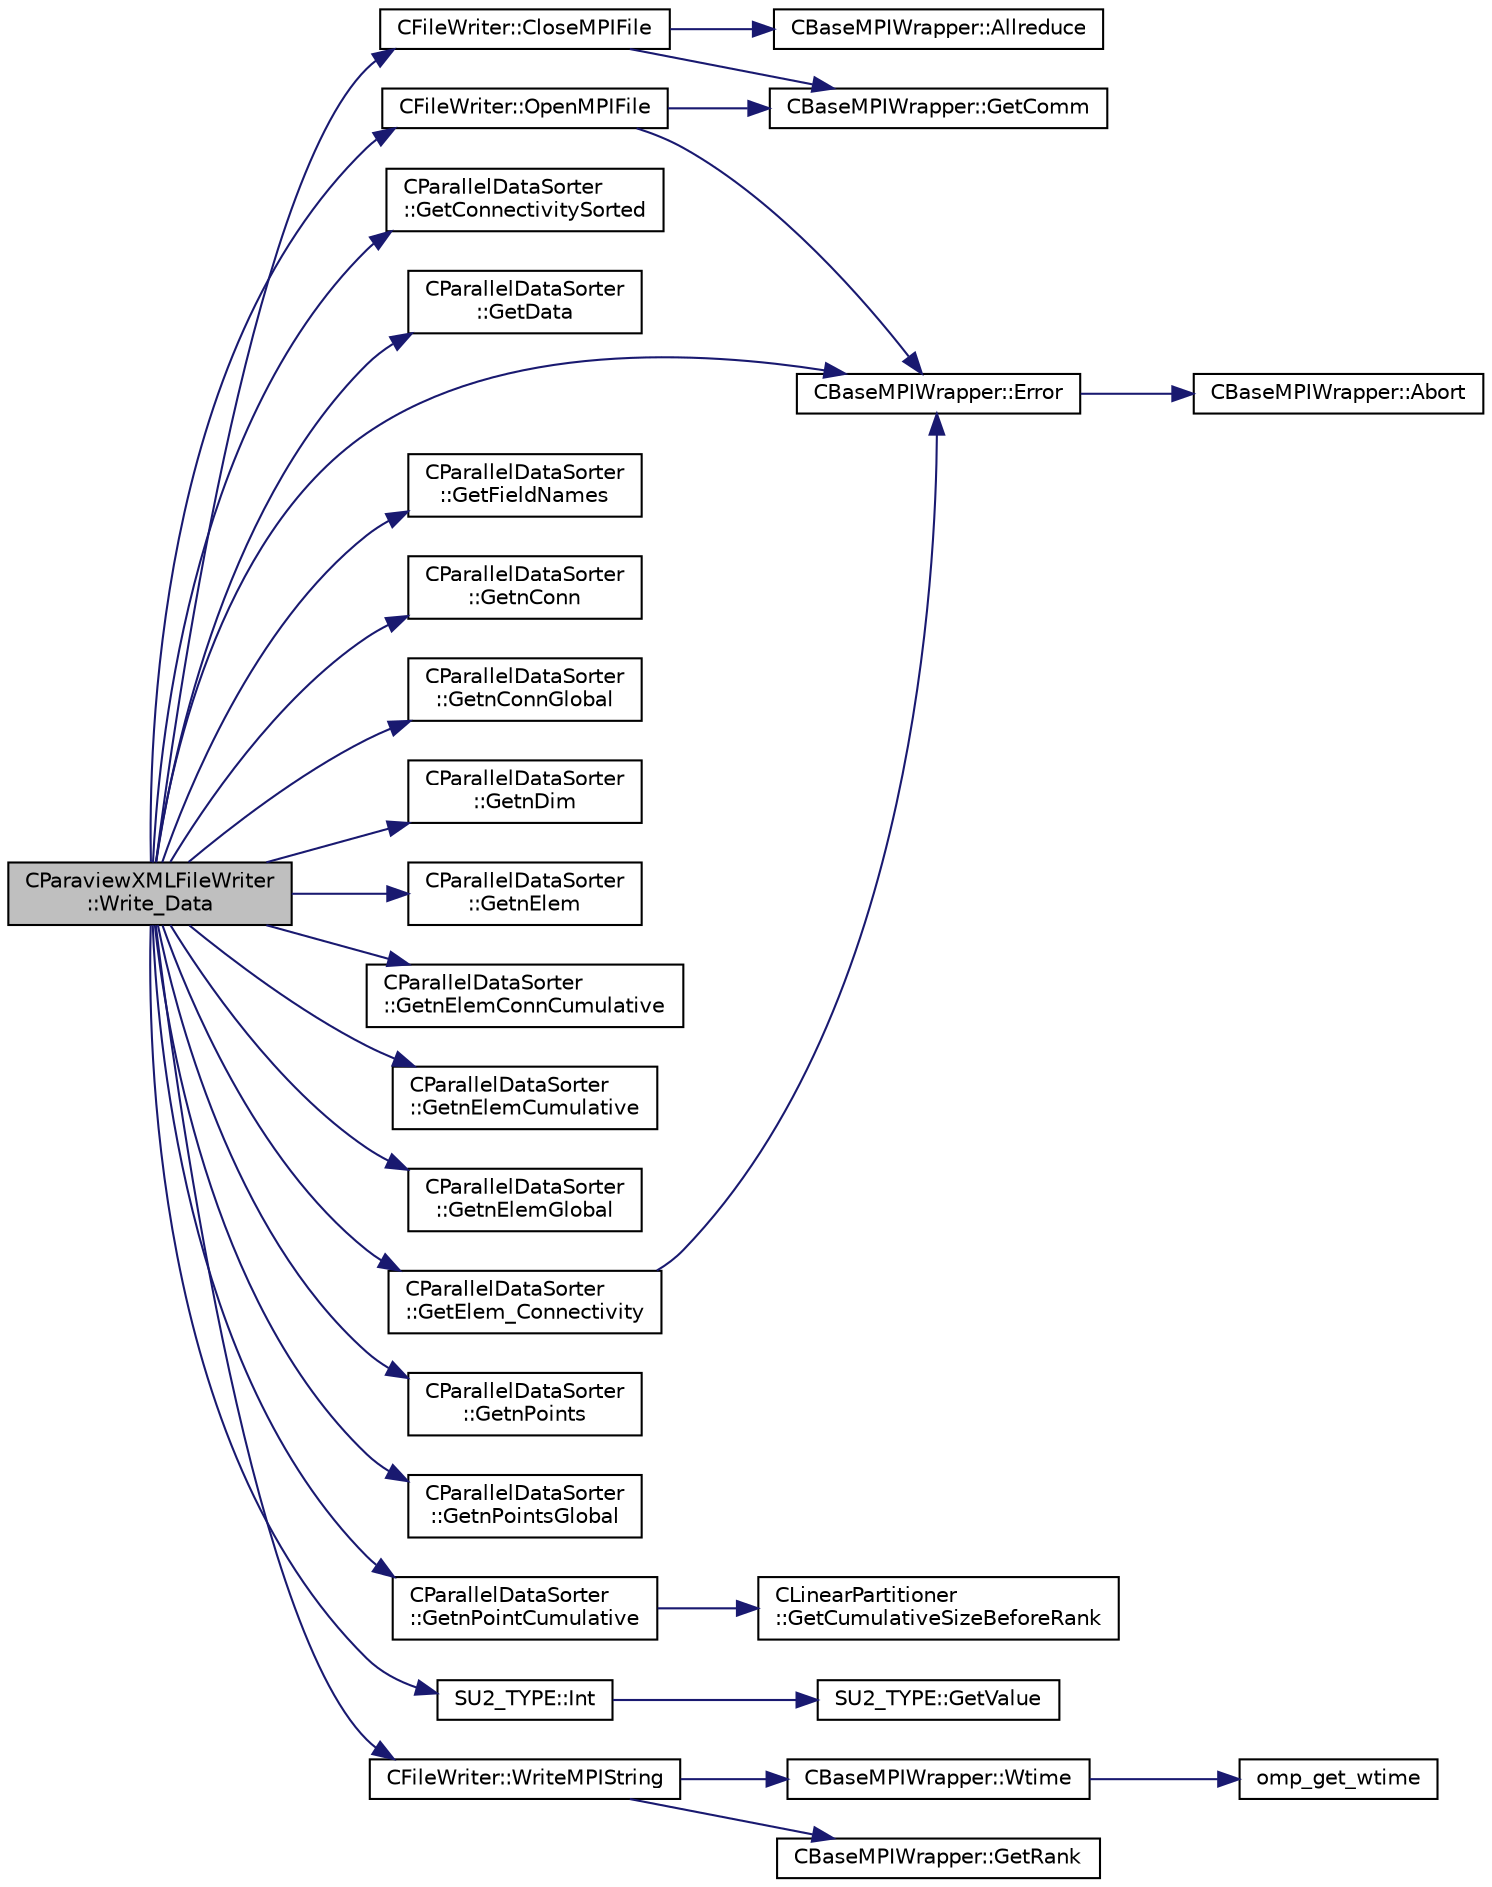 digraph "CParaviewXMLFileWriter::Write_Data"
{
 // LATEX_PDF_SIZE
  edge [fontname="Helvetica",fontsize="10",labelfontname="Helvetica",labelfontsize="10"];
  node [fontname="Helvetica",fontsize="10",shape=record];
  rankdir="LR";
  Node1 [label="CParaviewXMLFileWriter\l::Write_Data",height=0.2,width=0.4,color="black", fillcolor="grey75", style="filled", fontcolor="black",tooltip="Write sorted data to file in paraview binary file format."];
  Node1 -> Node2 [color="midnightblue",fontsize="10",style="solid",fontname="Helvetica"];
  Node2 [label="CFileWriter::CloseMPIFile",height=0.2,width=0.4,color="black", fillcolor="white", style="filled",URL="$classCFileWriter.html#a3a8cc7eb1009dd47fae5db9158382ac2",tooltip="Close a file using MPI I/O."];
  Node2 -> Node3 [color="midnightblue",fontsize="10",style="solid",fontname="Helvetica"];
  Node3 [label="CBaseMPIWrapper::Allreduce",height=0.2,width=0.4,color="black", fillcolor="white", style="filled",URL="$classCBaseMPIWrapper.html#a381d4b3738c09d92ee1ae9f89715b541",tooltip=" "];
  Node2 -> Node4 [color="midnightblue",fontsize="10",style="solid",fontname="Helvetica"];
  Node4 [label="CBaseMPIWrapper::GetComm",height=0.2,width=0.4,color="black", fillcolor="white", style="filled",URL="$classCBaseMPIWrapper.html#a8154391fc3522954802889d81d4ef5da",tooltip=" "];
  Node1 -> Node5 [color="midnightblue",fontsize="10",style="solid",fontname="Helvetica"];
  Node5 [label="CBaseMPIWrapper::Error",height=0.2,width=0.4,color="black", fillcolor="white", style="filled",URL="$classCBaseMPIWrapper.html#a04457c47629bda56704e6a8804833eeb",tooltip=" "];
  Node5 -> Node6 [color="midnightblue",fontsize="10",style="solid",fontname="Helvetica"];
  Node6 [label="CBaseMPIWrapper::Abort",height=0.2,width=0.4,color="black", fillcolor="white", style="filled",URL="$classCBaseMPIWrapper.html#af7297d861dca86b45cf561b6ab642e8f",tooltip=" "];
  Node1 -> Node7 [color="midnightblue",fontsize="10",style="solid",fontname="Helvetica"];
  Node7 [label="CParallelDataSorter\l::GetConnectivitySorted",height=0.2,width=0.4,color="black", fillcolor="white", style="filled",URL="$classCParallelDataSorter.html#acb293e9f0f16e1de47dddf6bca202d15",tooltip="Check whether the current connectivity is sorted (i.e. if SortConnectivity has been called)"];
  Node1 -> Node8 [color="midnightblue",fontsize="10",style="solid",fontname="Helvetica"];
  Node8 [label="CParallelDataSorter\l::GetData",height=0.2,width=0.4,color="black", fillcolor="white", style="filled",URL="$classCParallelDataSorter.html#a78141bec7957f79ae486204acd19699c",tooltip="Get the value of the linear partitioned data. \\input iField - the output field ID...."];
  Node1 -> Node9 [color="midnightblue",fontsize="10",style="solid",fontname="Helvetica"];
  Node9 [label="CParallelDataSorter\l::GetElem_Connectivity",height=0.2,width=0.4,color="black", fillcolor="white", style="filled",URL="$classCParallelDataSorter.html#a80fb9e9e418ab661b6b2b3edd68eedfc",tooltip="Get the connectivity of specific element. \\input type - The type of element, ref GEO_TYPE \\input iEle..."];
  Node9 -> Node5 [color="midnightblue",fontsize="10",style="solid",fontname="Helvetica"];
  Node1 -> Node10 [color="midnightblue",fontsize="10",style="solid",fontname="Helvetica"];
  Node10 [label="CParallelDataSorter\l::GetFieldNames",height=0.2,width=0.4,color="black", fillcolor="white", style="filled",URL="$classCParallelDataSorter.html#a1e7b99cebaee21ae8e4d37472bf477e6",tooltip="Get the vector containing the names of the output fields."];
  Node1 -> Node11 [color="midnightblue",fontsize="10",style="solid",fontname="Helvetica"];
  Node11 [label="CParallelDataSorter\l::GetnConn",height=0.2,width=0.4,color="black", fillcolor="white", style="filled",URL="$classCParallelDataSorter.html#ae7936efdd8848e16af751bdaac009f39",tooltip="Get the local number entries of the connectivity array."];
  Node1 -> Node12 [color="midnightblue",fontsize="10",style="solid",fontname="Helvetica"];
  Node12 [label="CParallelDataSorter\l::GetnConnGlobal",height=0.2,width=0.4,color="black", fillcolor="white", style="filled",URL="$classCParallelDataSorter.html#a36b066e7cf5cdac43ee56b17066e80b6",tooltip="Get the global number entries of the connectivity array."];
  Node1 -> Node13 [color="midnightblue",fontsize="10",style="solid",fontname="Helvetica"];
  Node13 [label="CParallelDataSorter\l::GetnDim",height=0.2,width=0.4,color="black", fillcolor="white", style="filled",URL="$classCParallelDataSorter.html#a7b3c8ffee9275169e0e8d2f4976b22a4",tooltip="Get the spatial dimension."];
  Node1 -> Node14 [color="midnightblue",fontsize="10",style="solid",fontname="Helvetica"];
  Node14 [label="CParallelDataSorter\l::GetnElem",height=0.2,width=0.4,color="black", fillcolor="white", style="filled",URL="$classCParallelDataSorter.html#abd4143238954765e95d9f55c05cff1bd",tooltip="Get the global of elements (accumulated from all ranks and element types)"];
  Node1 -> Node15 [color="midnightblue",fontsize="10",style="solid",fontname="Helvetica"];
  Node15 [label="CParallelDataSorter\l::GetnElemConnCumulative",height=0.2,width=0.4,color="black", fillcolor="white", style="filled",URL="$classCParallelDataSorter.html#ae78029c39a594f764dc80e11f1f7cc3d",tooltip="Get the cumulated number of entries of the connectivity array \\input rank - the processor rank."];
  Node1 -> Node16 [color="midnightblue",fontsize="10",style="solid",fontname="Helvetica"];
  Node16 [label="CParallelDataSorter\l::GetnElemCumulative",height=0.2,width=0.4,color="black", fillcolor="white", style="filled",URL="$classCParallelDataSorter.html#a666a05de704a1e1a2d70cd9bc44e5825",tooltip="Get the cumulated number of elements \\input rank - the processor rank."];
  Node1 -> Node17 [color="midnightblue",fontsize="10",style="solid",fontname="Helvetica"];
  Node17 [label="CParallelDataSorter\l::GetnElemGlobal",height=0.2,width=0.4,color="black", fillcolor="white", style="filled",URL="$classCParallelDataSorter.html#a21d689e5868e35e1362438faab0da6c9",tooltip="Get the global number of elements of a specific type \\input type - The type of element,..."];
  Node1 -> Node18 [color="midnightblue",fontsize="10",style="solid",fontname="Helvetica"];
  Node18 [label="CParallelDataSorter\l::GetnPointCumulative",height=0.2,width=0.4,color="black", fillcolor="white", style="filled",URL="$classCParallelDataSorter.html#a9cd678403c056d0503cdf21a1d19edcb",tooltip="Get the cumulated number of points \\input rank - the processor rank."];
  Node18 -> Node19 [color="midnightblue",fontsize="10",style="solid",fontname="Helvetica"];
  Node19 [label="CLinearPartitioner\l::GetCumulativeSizeBeforeRank",height=0.2,width=0.4,color="black", fillcolor="white", style="filled",URL="$classCLinearPartitioner.html#a08169579b19c212137ac8e4909dafb31",tooltip="Get the cumulative size of all linear partitions before the current rank."];
  Node1 -> Node20 [color="midnightblue",fontsize="10",style="solid",fontname="Helvetica"];
  Node20 [label="CParallelDataSorter\l::GetnPoints",height=0.2,width=0.4,color="black", fillcolor="white", style="filled",URL="$classCParallelDataSorter.html#ad542b0e8ed1e92cfb464ce0e98b3725e",tooltip="Get the number of points the local rank owns."];
  Node1 -> Node21 [color="midnightblue",fontsize="10",style="solid",fontname="Helvetica"];
  Node21 [label="CParallelDataSorter\l::GetnPointsGlobal",height=0.2,width=0.4,color="black", fillcolor="white", style="filled",URL="$classCParallelDataSorter.html#abcde5e65bb1c585e3567f5e20e64e9b6",tooltip="Get the global number of points (accumulated from all ranks)"];
  Node1 -> Node22 [color="midnightblue",fontsize="10",style="solid",fontname="Helvetica"];
  Node22 [label="SU2_TYPE::Int",height=0.2,width=0.4,color="black", fillcolor="white", style="filled",URL="$namespaceSU2__TYPE.html#a6b48817766d8a6486caa2807a52f6bae",tooltip="Casts the primitive value to int (uses GetValue, already implemented for each type)."];
  Node22 -> Node23 [color="midnightblue",fontsize="10",style="solid",fontname="Helvetica"];
  Node23 [label="SU2_TYPE::GetValue",height=0.2,width=0.4,color="black", fillcolor="white", style="filled",URL="$namespaceSU2__TYPE.html#adf52a59d6f4e578f7915ec9abbf7cb22",tooltip="Get the (primitive) value of the datatype (needs to be specialized for active types)."];
  Node1 -> Node24 [color="midnightblue",fontsize="10",style="solid",fontname="Helvetica"];
  Node24 [label="CFileWriter::OpenMPIFile",height=0.2,width=0.4,color="black", fillcolor="white", style="filled",URL="$classCFileWriter.html#ad136b75ac15f1fd42af708e85d5a8acf",tooltip="Open a file to write using MPI I/O. Already existing file is deleted."];
  Node24 -> Node5 [color="midnightblue",fontsize="10",style="solid",fontname="Helvetica"];
  Node24 -> Node4 [color="midnightblue",fontsize="10",style="solid",fontname="Helvetica"];
  Node1 -> Node25 [color="midnightblue",fontsize="10",style="solid",fontname="Helvetica"];
  Node25 [label="CFileWriter::WriteMPIString",height=0.2,width=0.4,color="black", fillcolor="white", style="filled",URL="$classCFileWriter.html#ab71e29419c94d37eb73c53788ec5d0a1",tooltip="Write a string to a currently opened file using MPI I/O. Note: routine must be called collectively,..."];
  Node25 -> Node26 [color="midnightblue",fontsize="10",style="solid",fontname="Helvetica"];
  Node26 [label="CBaseMPIWrapper::GetRank",height=0.2,width=0.4,color="black", fillcolor="white", style="filled",URL="$classCBaseMPIWrapper.html#a63e1f265b788b4e56cb7ebdeba29b78e",tooltip=" "];
  Node25 -> Node27 [color="midnightblue",fontsize="10",style="solid",fontname="Helvetica"];
  Node27 [label="CBaseMPIWrapper::Wtime",height=0.2,width=0.4,color="black", fillcolor="white", style="filled",URL="$classCBaseMPIWrapper.html#adcf32aa628d4b515e8835bc5c56fbf08",tooltip=" "];
  Node27 -> Node28 [color="midnightblue",fontsize="10",style="solid",fontname="Helvetica"];
  Node28 [label="omp_get_wtime",height=0.2,width=0.4,color="black", fillcolor="white", style="filled",URL="$omp__structure_8hpp.html#a649bd48ab038a72108f11f5a85316266",tooltip="Return the wall time."];
}
